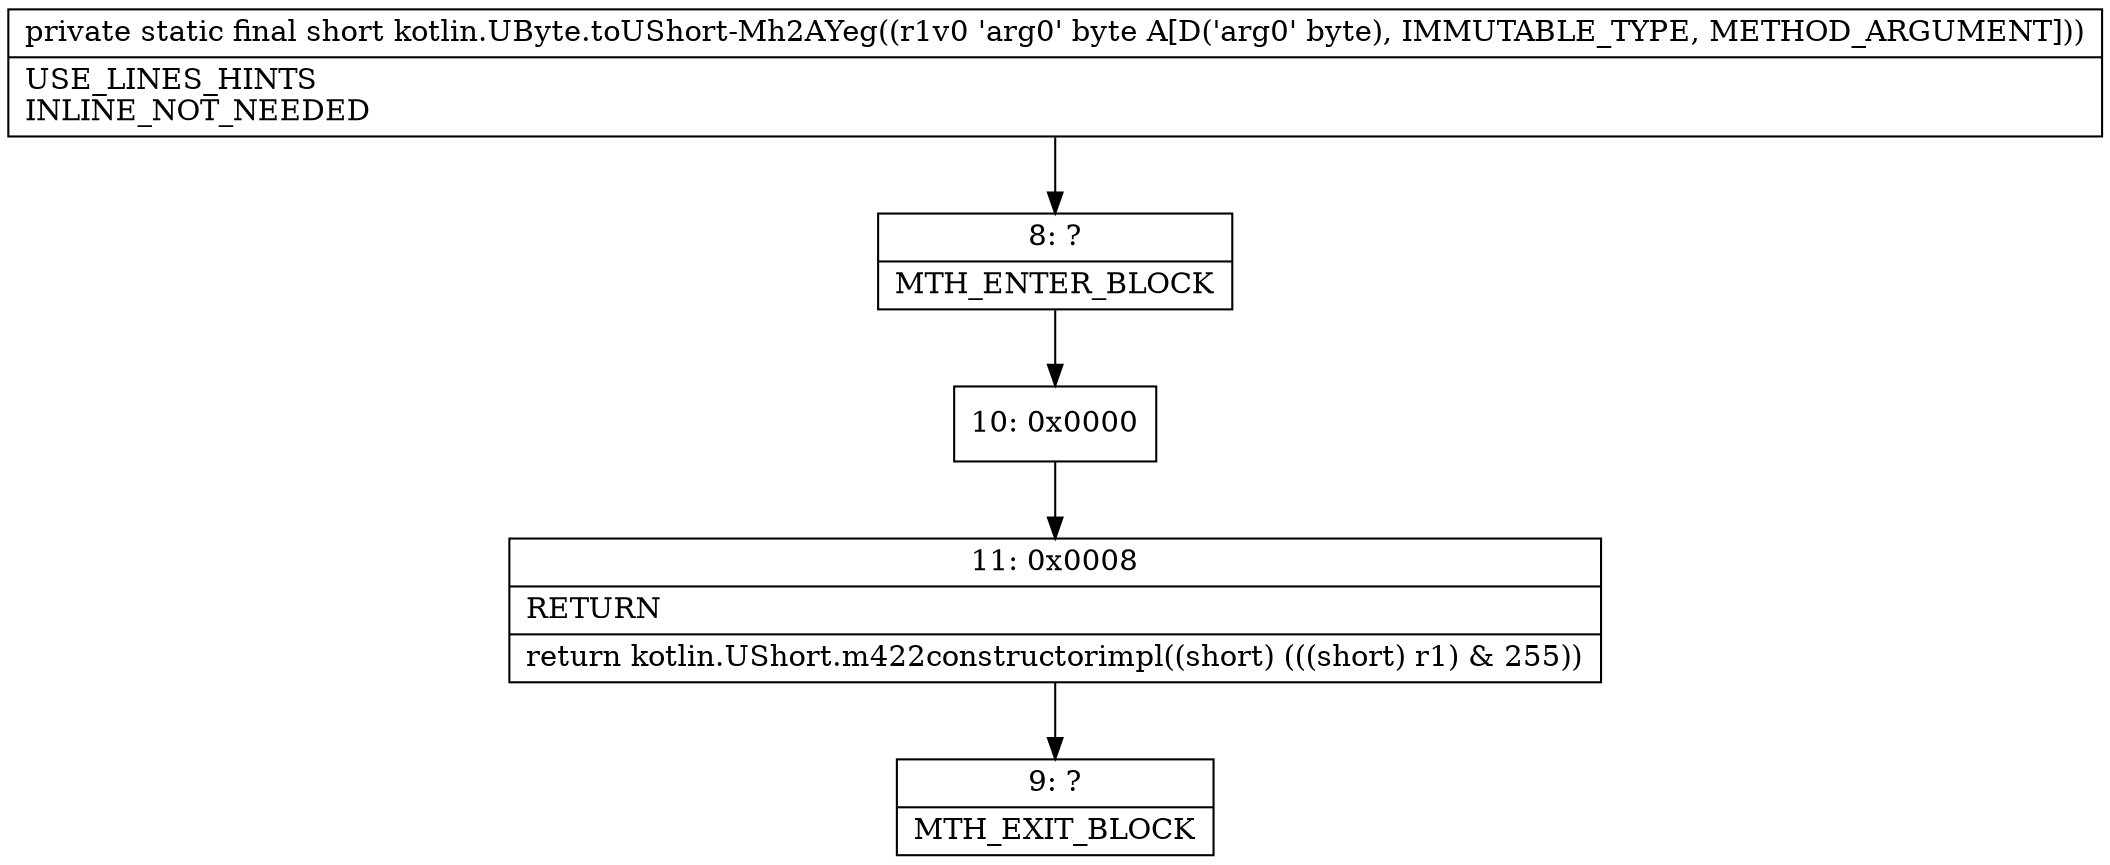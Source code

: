 digraph "CFG forkotlin.UByte.toUShort\-Mh2AYeg(B)S" {
Node_8 [shape=record,label="{8\:\ ?|MTH_ENTER_BLOCK\l}"];
Node_10 [shape=record,label="{10\:\ 0x0000}"];
Node_11 [shape=record,label="{11\:\ 0x0008|RETURN\l|return kotlin.UShort.m422constructorimpl((short) (((short) r1) & 255))\l}"];
Node_9 [shape=record,label="{9\:\ ?|MTH_EXIT_BLOCK\l}"];
MethodNode[shape=record,label="{private static final short kotlin.UByte.toUShort\-Mh2AYeg((r1v0 'arg0' byte A[D('arg0' byte), IMMUTABLE_TYPE, METHOD_ARGUMENT]))  | USE_LINES_HINTS\lINLINE_NOT_NEEDED\l}"];
MethodNode -> Node_8;Node_8 -> Node_10;
Node_10 -> Node_11;
Node_11 -> Node_9;
}


